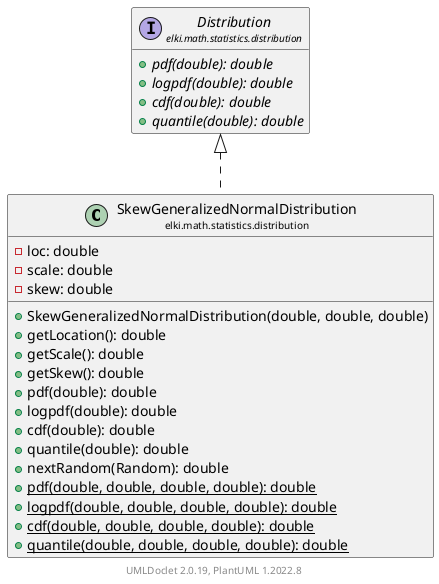 @startuml
    remove .*\.(Instance|Par|Parameterizer|Factory)$
    set namespaceSeparator none
    hide empty fields
    hide empty methods

    class "<size:14>SkewGeneralizedNormalDistribution\n<size:10>elki.math.statistics.distribution" as elki.math.statistics.distribution.SkewGeneralizedNormalDistribution [[SkewGeneralizedNormalDistribution.html]] {
        -loc: double
        -scale: double
        -skew: double
        +SkewGeneralizedNormalDistribution(double, double, double)
        +getLocation(): double
        +getScale(): double
        +getSkew(): double
        +pdf(double): double
        +logpdf(double): double
        +cdf(double): double
        +quantile(double): double
        +nextRandom(Random): double
        {static} +pdf(double, double, double, double): double
        {static} +logpdf(double, double, double, double): double
        {static} +cdf(double, double, double, double): double
        {static} +quantile(double, double, double, double): double
    }

    interface "<size:14>Distribution\n<size:10>elki.math.statistics.distribution" as elki.math.statistics.distribution.Distribution [[Distribution.html]] {
        {abstract} +pdf(double): double
        {abstract} +logpdf(double): double
        {abstract} +cdf(double): double
        {abstract} +quantile(double): double
    }
    class "<size:14>SkewGeneralizedNormalDistribution.Par\n<size:10>elki.math.statistics.distribution" as elki.math.statistics.distribution.SkewGeneralizedNormalDistribution.Par [[SkewGeneralizedNormalDistribution.Par.html]]

    elki.math.statistics.distribution.Distribution <|.. elki.math.statistics.distribution.SkewGeneralizedNormalDistribution
    elki.math.statistics.distribution.SkewGeneralizedNormalDistribution +-- elki.math.statistics.distribution.SkewGeneralizedNormalDistribution.Par

    center footer UMLDoclet 2.0.19, PlantUML 1.2022.8
@enduml
